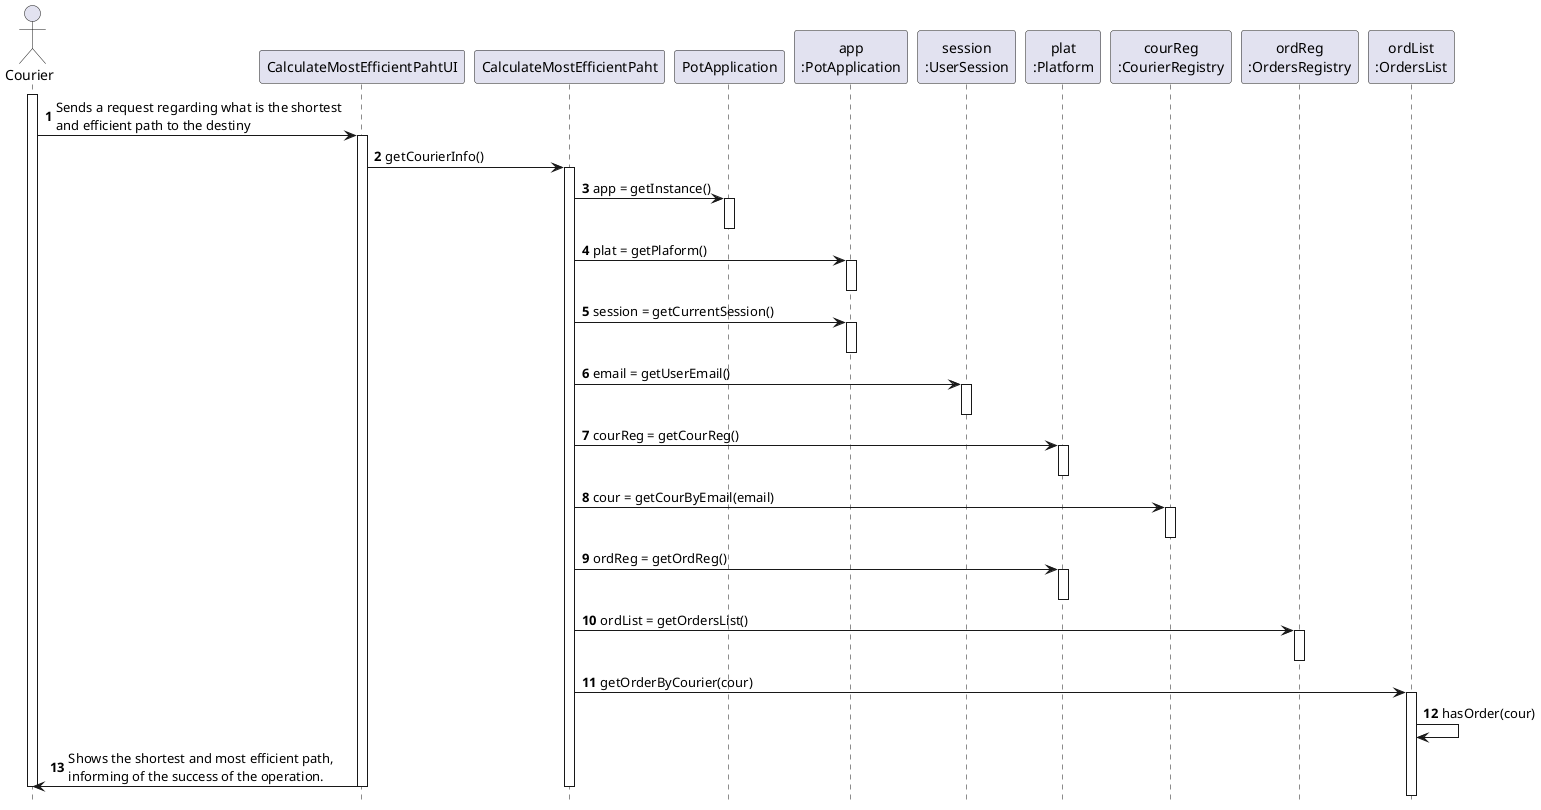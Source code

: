 @startuml
autonumber
hide footbox

actor "Courier" as COUR

participant "CalculateMostEfficientPahtUI" as UI
participant "CalculateMostEfficientPaht" as CTRL
participant "PotApplication" as _APP
participant "app\n:PotApplication" as APP
participant "session\n:UserSession" as SESSION
participant "plat\n:Platform" as PLAT
participant "courReg\n:CourierRegistry" as COURREG
participant "ordReg\n:OrdersRegistry" as ORDREG
participant "ordList\n:OrdersList" as ORDLIST

activate COUR

COUR -> UI : Sends a request regarding what is the shortest \nand efficient path to the destiny
activate UI
UI -> CTRL : getCourierInfo()
activate CTRL
CTRL -> _APP: app = getInstance()
activate _APP
deactivate _APP

CTRL -> APP: plat = getPlaform()
activate APP
deactivate APP

CTRL -> APP: session = getCurrentSession()
activate APP
deactivate APP

CTRL -> SESSION: email = getUserEmail()
activate SESSION
deactivate SESSION
CTRL -> PLAT : courReg = getCourReg()
activate PLAT
deactivate PLAT
CTRL -> COURREG : cour = getCourByEmail(email)
activate COURREG
deactivate COURREG
CTRL -> PLAT : ordReg = getOrdReg()
activate PLAT
deactivate PLAT
CTRL -> ORDREG : ordList = getOrdersList()
activate ORDREG
deactivate ORDREG
CTRL -> ORDLIST : getOrderByCourier(cour)
activate ORDLIST
ORDLIST -> ORDLIST : hasOrder(cour)
UI -> COUR : Shows the shortest and most efficient path, \ninforming of the success of the operation.
deactivate CTRL
deactivate UI
deactivate COUR

@enduml